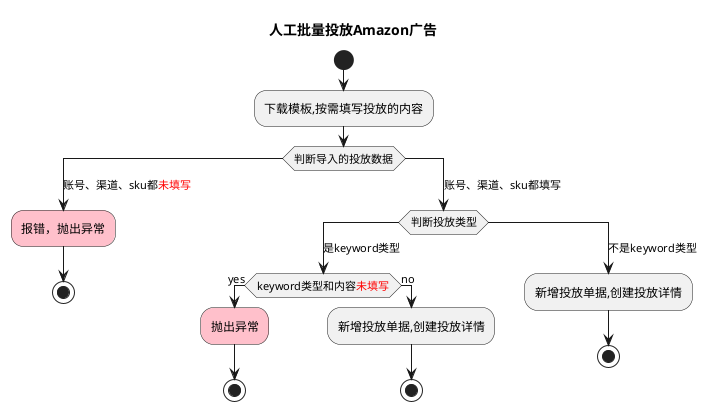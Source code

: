 @startuml
title 人工批量投放Amazon广告
start
:下载模板,按需填写投放的内容;
switch(判断导入的投放数据)
case(账号、渠道、sku都<color #red>未填写)
#pink:报错，抛出异常;
stop
case(账号、渠道、sku都填写)
switch(判断投放类型)
case(是keyword类型)
if(keyword类型和内容<color #red>未填写) is (yes) then
#pink:抛出异常;
stop
else (no)
:新增投放单据,创建投放详情;
stop
endif
case(不是keyword类型)
:新增投放单据,创建投放详情;
stop



@enduml